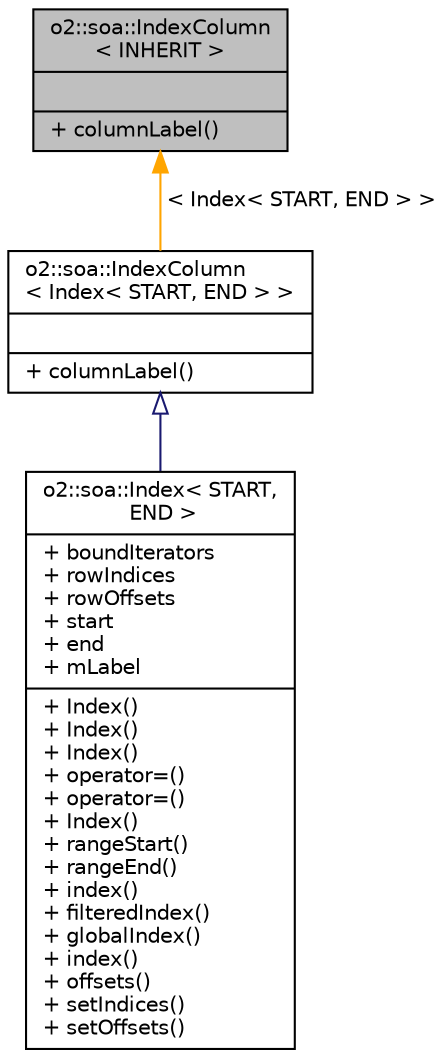 digraph "o2::soa::IndexColumn&lt; INHERIT &gt;"
{
 // INTERACTIVE_SVG=YES
  bgcolor="transparent";
  edge [fontname="Helvetica",fontsize="10",labelfontname="Helvetica",labelfontsize="10"];
  node [fontname="Helvetica",fontsize="10",shape=record];
  Node0 [label="{o2::soa::IndexColumn\l\< INHERIT \>\n||+ columnLabel()\l}",height=0.2,width=0.4,color="black", fillcolor="grey75", style="filled", fontcolor="black"];
  Node0 -> Node1 [dir="back",color="orange",fontsize="10",style="solid",label=" \< Index\< START, END \> \>" ,fontname="Helvetica"];
  Node1 [label="{o2::soa::IndexColumn\l\< Index\< START, END \> \>\n||+ columnLabel()\l}",height=0.2,width=0.4,color="black",URL="$da/daf/structo2_1_1soa_1_1IndexColumn.html"];
  Node1 -> Node2 [dir="back",color="midnightblue",fontsize="10",style="solid",arrowtail="onormal",fontname="Helvetica"];
  Node2 [label="{o2::soa::Index\< START,\l END \>\n|+ boundIterators\l+ rowIndices\l+ rowOffsets\l+ start\l+ end\l+ mLabel\l|+ Index()\l+ Index()\l+ Index()\l+ operator=()\l+ operator=()\l+ Index()\l+ rangeStart()\l+ rangeEnd()\l+ index()\l+ filteredIndex()\l+ globalIndex()\l+ index()\l+ offsets()\l+ setIndices()\l+ setOffsets()\l}",height=0.2,width=0.4,color="black",URL="$d4/dbf/structo2_1_1soa_1_1Index.html"];
}
